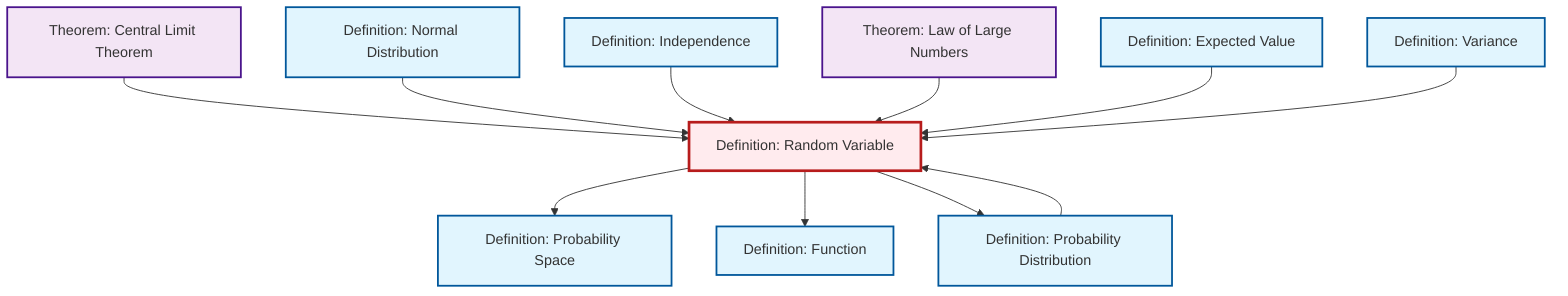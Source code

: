graph TD
    classDef definition fill:#e1f5fe,stroke:#01579b,stroke-width:2px
    classDef theorem fill:#f3e5f5,stroke:#4a148c,stroke-width:2px
    classDef axiom fill:#fff3e0,stroke:#e65100,stroke-width:2px
    classDef example fill:#e8f5e9,stroke:#1b5e20,stroke-width:2px
    classDef current fill:#ffebee,stroke:#b71c1c,stroke-width:3px
    def-independence["Definition: Independence"]:::definition
    thm-central-limit["Theorem: Central Limit Theorem"]:::theorem
    def-probability-space["Definition: Probability Space"]:::definition
    def-expectation["Definition: Expected Value"]:::definition
    def-variance["Definition: Variance"]:::definition
    def-probability-distribution["Definition: Probability Distribution"]:::definition
    def-normal-distribution["Definition: Normal Distribution"]:::definition
    def-function["Definition: Function"]:::definition
    thm-law-of-large-numbers["Theorem: Law of Large Numbers"]:::theorem
    def-random-variable["Definition: Random Variable"]:::definition
    def-random-variable --> def-probability-space
    thm-central-limit --> def-random-variable
    def-normal-distribution --> def-random-variable
    def-independence --> def-random-variable
    thm-law-of-large-numbers --> def-random-variable
    def-expectation --> def-random-variable
    def-variance --> def-random-variable
    def-probability-distribution --> def-random-variable
    def-random-variable --> def-function
    def-random-variable --> def-probability-distribution
    class def-random-variable current